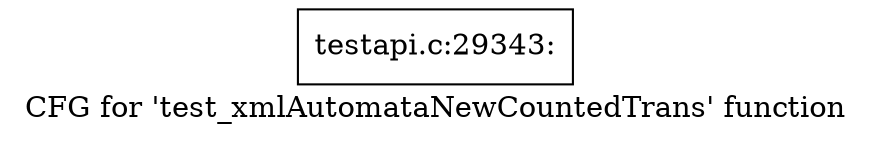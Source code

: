 digraph "CFG for 'test_xmlAutomataNewCountedTrans' function" {
	label="CFG for 'test_xmlAutomataNewCountedTrans' function";

	Node0x50945e0 [shape=record,label="{testapi.c:29343:}"];
}

